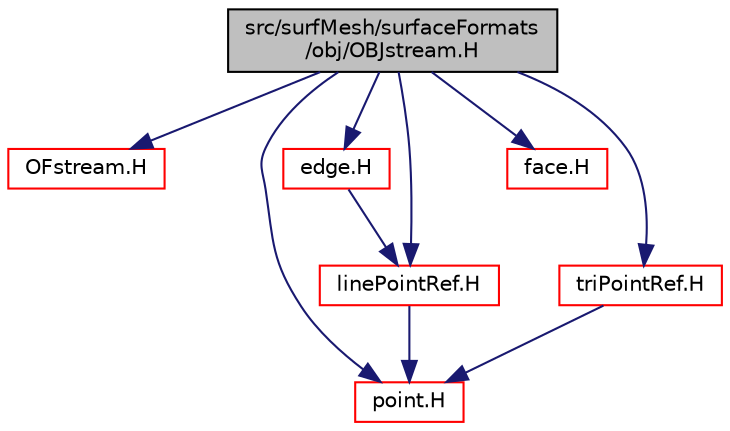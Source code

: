 digraph "src/surfMesh/surfaceFormats/obj/OBJstream.H"
{
  bgcolor="transparent";
  edge [fontname="Helvetica",fontsize="10",labelfontname="Helvetica",labelfontsize="10"];
  node [fontname="Helvetica",fontsize="10",shape=record];
  Node1 [label="src/surfMesh/surfaceFormats\l/obj/OBJstream.H",height=0.2,width=0.4,color="black", fillcolor="grey75", style="filled", fontcolor="black"];
  Node1 -> Node2 [color="midnightblue",fontsize="10",style="solid",fontname="Helvetica"];
  Node2 [label="OFstream.H",height=0.2,width=0.4,color="red",URL="$a07957.html"];
  Node1 -> Node3 [color="midnightblue",fontsize="10",style="solid",fontname="Helvetica"];
  Node3 [label="point.H",height=0.2,width=0.4,color="red",URL="$a08970.html"];
  Node1 -> Node4 [color="midnightblue",fontsize="10",style="solid",fontname="Helvetica"];
  Node4 [label="edge.H",height=0.2,width=0.4,color="red",URL="$a08714.html"];
  Node4 -> Node5 [color="midnightblue",fontsize="10",style="solid",fontname="Helvetica"];
  Node5 [label="linePointRef.H",height=0.2,width=0.4,color="red",URL="$a08958.html"];
  Node5 -> Node3 [color="midnightblue",fontsize="10",style="solid",fontname="Helvetica"];
  Node1 -> Node6 [color="midnightblue",fontsize="10",style="solid",fontname="Helvetica"];
  Node6 [label="face.H",height=0.2,width=0.4,color="red",URL="$a08721.html"];
  Node1 -> Node7 [color="midnightblue",fontsize="10",style="solid",fontname="Helvetica"];
  Node7 [label="triPointRef.H",height=0.2,width=0.4,color="red",URL="$a08987.html"];
  Node7 -> Node3 [color="midnightblue",fontsize="10",style="solid",fontname="Helvetica"];
  Node1 -> Node5 [color="midnightblue",fontsize="10",style="solid",fontname="Helvetica"];
}
